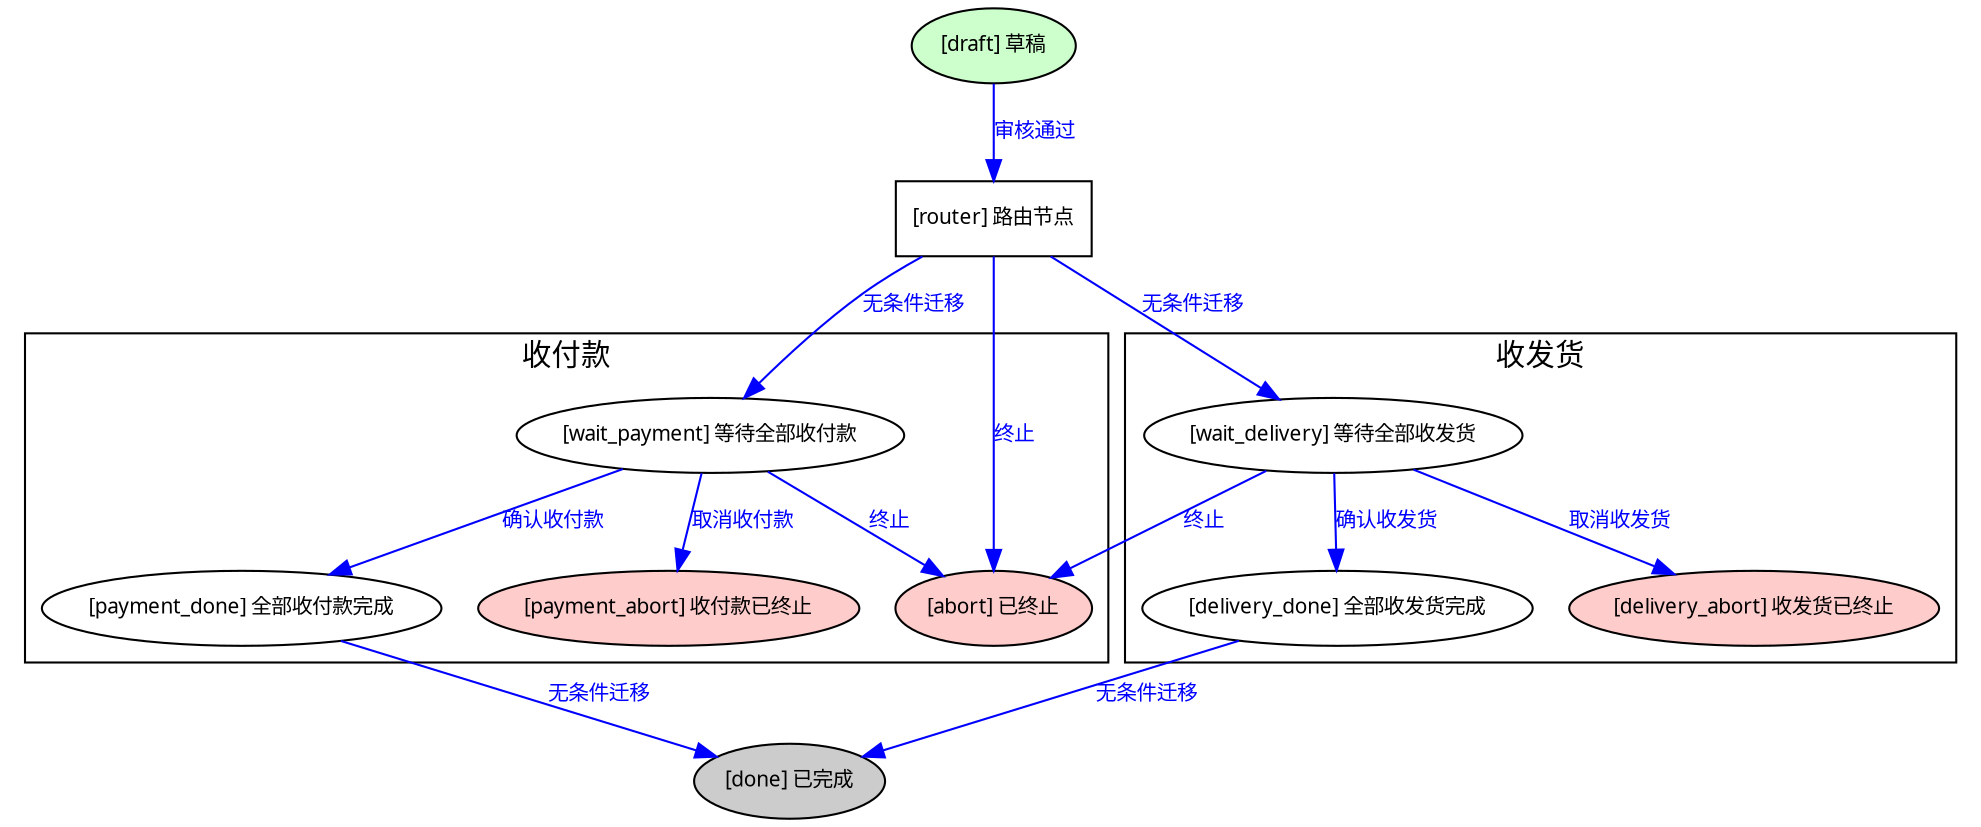 /*  合同工作流   */

digraph {
	node [ fontname="Microsoft Yahei", fontsize="10" ];
	edge [ fontname="Microsoft Yahei", fontsize="10", color="blue", fontcolor="blue" ];

	node [shape=ellipse]; 

    "draft" [ label="[draft] 草稿", style="filled", fillcolor="#ccffcc" ];
    "router" [ label="[router] 路由节点", shape=rectangle];
    "wait_payment" [ label="[wait_payment] 等待全部收付款" ];
    "wait_delivery" [ label="[wait_delivery] 等待全部收发货" ];
    "payment_done" [ label="[payment_done] 全部收付款完成" ];
    "delivery_done" [ label="[delivery_done] 全部收发货完成" ];
    "aborted" [ label="[abort] 已终止", style="filled", fillcolor="#ffcccc"];
    "delivery_aborted" [ label="[delivery_abort] 收发货已终止", style="filled", fillcolor="#ffcccc"];
    "payment_aborted" [ label="[payment_abort] 收付款已终止", style="filled", fillcolor="#ffcccc"];
    "done" [ label="[done] 已完成",  style="filled", fillcolor="#cccccc" ];

	"draft" -> "router" [ label = "审核通过" ];
	"router" -> "aborted" [ label = "终止" ];
	"router" -> "wait_payment" [ label = "无条件迁移" ];
	"router" -> "wait_delivery" [ label = "无条件迁移" ];
    subgraph cluster_0 {
        label="收付款"
        "wait_payment" -> "aborted" [ label = "终止" ];
        "wait_payment" -> "payment_aborted" [ label = "取消收付款" ];
        "wait_payment" -> "payment_done" [ label = "确认收付款" ];
    }
    subgraph cluster_1{
        label="收发货"
        "wait_delivery" -> "delivery_done" [ label = "确认收发货" ];
        "wait_delivery" -> "aborted" [ label = "终止" ];
        "wait_delivery" -> "delivery_aborted" [ label = "取消收发货" ];
    }
	"delivery_done" -> "done" [ label = "无条件迁移" ];
	"payment_done" -> "done" [ label = "无条件迁移" ];
 }
